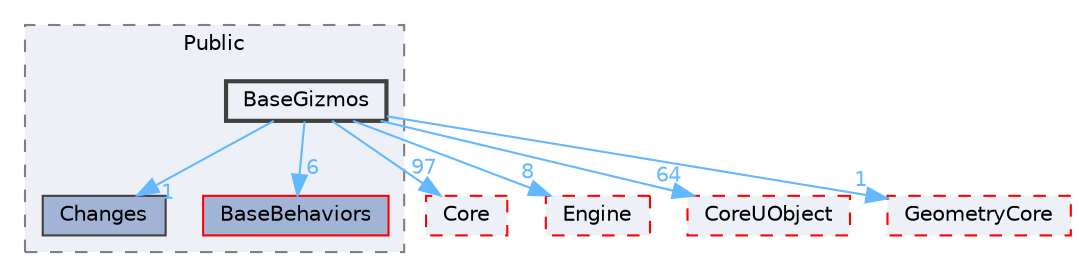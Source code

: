 digraph "BaseGizmos"
{
 // INTERACTIVE_SVG=YES
 // LATEX_PDF_SIZE
  bgcolor="transparent";
  edge [fontname=Helvetica,fontsize=10,labelfontname=Helvetica,labelfontsize=10];
  node [fontname=Helvetica,fontsize=10,shape=box,height=0.2,width=0.4];
  compound=true
  subgraph clusterdir_e9c6749d34226fde4c952a5df297bee9 {
    graph [ bgcolor="#edf0f7", pencolor="grey50", label="Public", fontname=Helvetica,fontsize=10 style="filled,dashed", URL="dir_e9c6749d34226fde4c952a5df297bee9.html",tooltip=""]
  dir_137c46a2d42f6a74f3ce73944f1cefc6 [label="Changes", fillcolor="#a2b4d6", color="grey25", style="filled", URL="dir_137c46a2d42f6a74f3ce73944f1cefc6.html",tooltip=""];
  dir_776a053e0f420963ce84febd43765993 [label="BaseBehaviors", fillcolor="#a2b4d6", color="red", style="filled", URL="dir_776a053e0f420963ce84febd43765993.html",tooltip=""];
  dir_16c2c3c505b3200f467f1d1ee40f1cdf [label="BaseGizmos", fillcolor="#edf0f7", color="grey25", style="filled,bold", URL="dir_16c2c3c505b3200f467f1d1ee40f1cdf.html",tooltip=""];
  }
  dir_0e6cddcc9caa1238c7f3774224afaa45 [label="Core", fillcolor="#edf0f7", color="red", style="filled,dashed", URL="dir_0e6cddcc9caa1238c7f3774224afaa45.html",tooltip=""];
  dir_fdf6aa5c3cf3805bb958134448d60562 [label="Engine", fillcolor="#edf0f7", color="red", style="filled,dashed", URL="dir_fdf6aa5c3cf3805bb958134448d60562.html",tooltip=""];
  dir_4c499e5e32e2b4479ad7e552df73eeae [label="CoreUObject", fillcolor="#edf0f7", color="red", style="filled,dashed", URL="dir_4c499e5e32e2b4479ad7e552df73eeae.html",tooltip=""];
  dir_800a28389bfec662d4af96c9be02c9b8 [label="GeometryCore", fillcolor="#edf0f7", color="red", style="filled,dashed", URL="dir_800a28389bfec662d4af96c9be02c9b8.html",tooltip=""];
  dir_16c2c3c505b3200f467f1d1ee40f1cdf->dir_0e6cddcc9caa1238c7f3774224afaa45 [headlabel="97", labeldistance=1.5 headhref="dir_000088_000266.html" href="dir_000088_000266.html" color="steelblue1" fontcolor="steelblue1"];
  dir_16c2c3c505b3200f467f1d1ee40f1cdf->dir_137c46a2d42f6a74f3ce73944f1cefc6 [headlabel="1", labeldistance=1.5 headhref="dir_000088_000125.html" href="dir_000088_000125.html" color="steelblue1" fontcolor="steelblue1"];
  dir_16c2c3c505b3200f467f1d1ee40f1cdf->dir_4c499e5e32e2b4479ad7e552df73eeae [headlabel="64", labeldistance=1.5 headhref="dir_000088_000268.html" href="dir_000088_000268.html" color="steelblue1" fontcolor="steelblue1"];
  dir_16c2c3c505b3200f467f1d1ee40f1cdf->dir_776a053e0f420963ce84febd43765993 [headlabel="6", labeldistance=1.5 headhref="dir_000088_000087.html" href="dir_000088_000087.html" color="steelblue1" fontcolor="steelblue1"];
  dir_16c2c3c505b3200f467f1d1ee40f1cdf->dir_800a28389bfec662d4af96c9be02c9b8 [headlabel="1", labeldistance=1.5 headhref="dir_000088_000439.html" href="dir_000088_000439.html" color="steelblue1" fontcolor="steelblue1"];
  dir_16c2c3c505b3200f467f1d1ee40f1cdf->dir_fdf6aa5c3cf3805bb958134448d60562 [headlabel="8", labeldistance=1.5 headhref="dir_000088_000366.html" href="dir_000088_000366.html" color="steelblue1" fontcolor="steelblue1"];
}

